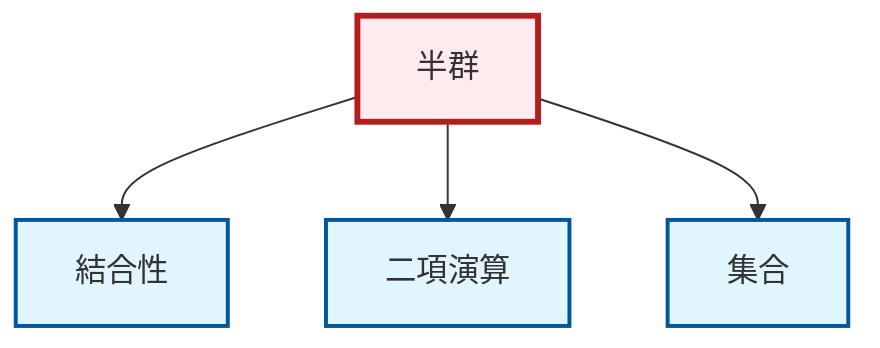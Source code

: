 graph TD
    classDef definition fill:#e1f5fe,stroke:#01579b,stroke-width:2px
    classDef theorem fill:#f3e5f5,stroke:#4a148c,stroke-width:2px
    classDef axiom fill:#fff3e0,stroke:#e65100,stroke-width:2px
    classDef example fill:#e8f5e9,stroke:#1b5e20,stroke-width:2px
    classDef current fill:#ffebee,stroke:#b71c1c,stroke-width:3px
    def-set["集合"]:::definition
    def-binary-operation["二項演算"]:::definition
    def-associativity["結合性"]:::definition
    def-semigroup["半群"]:::definition
    def-semigroup --> def-associativity
    def-semigroup --> def-binary-operation
    def-semigroup --> def-set
    class def-semigroup current